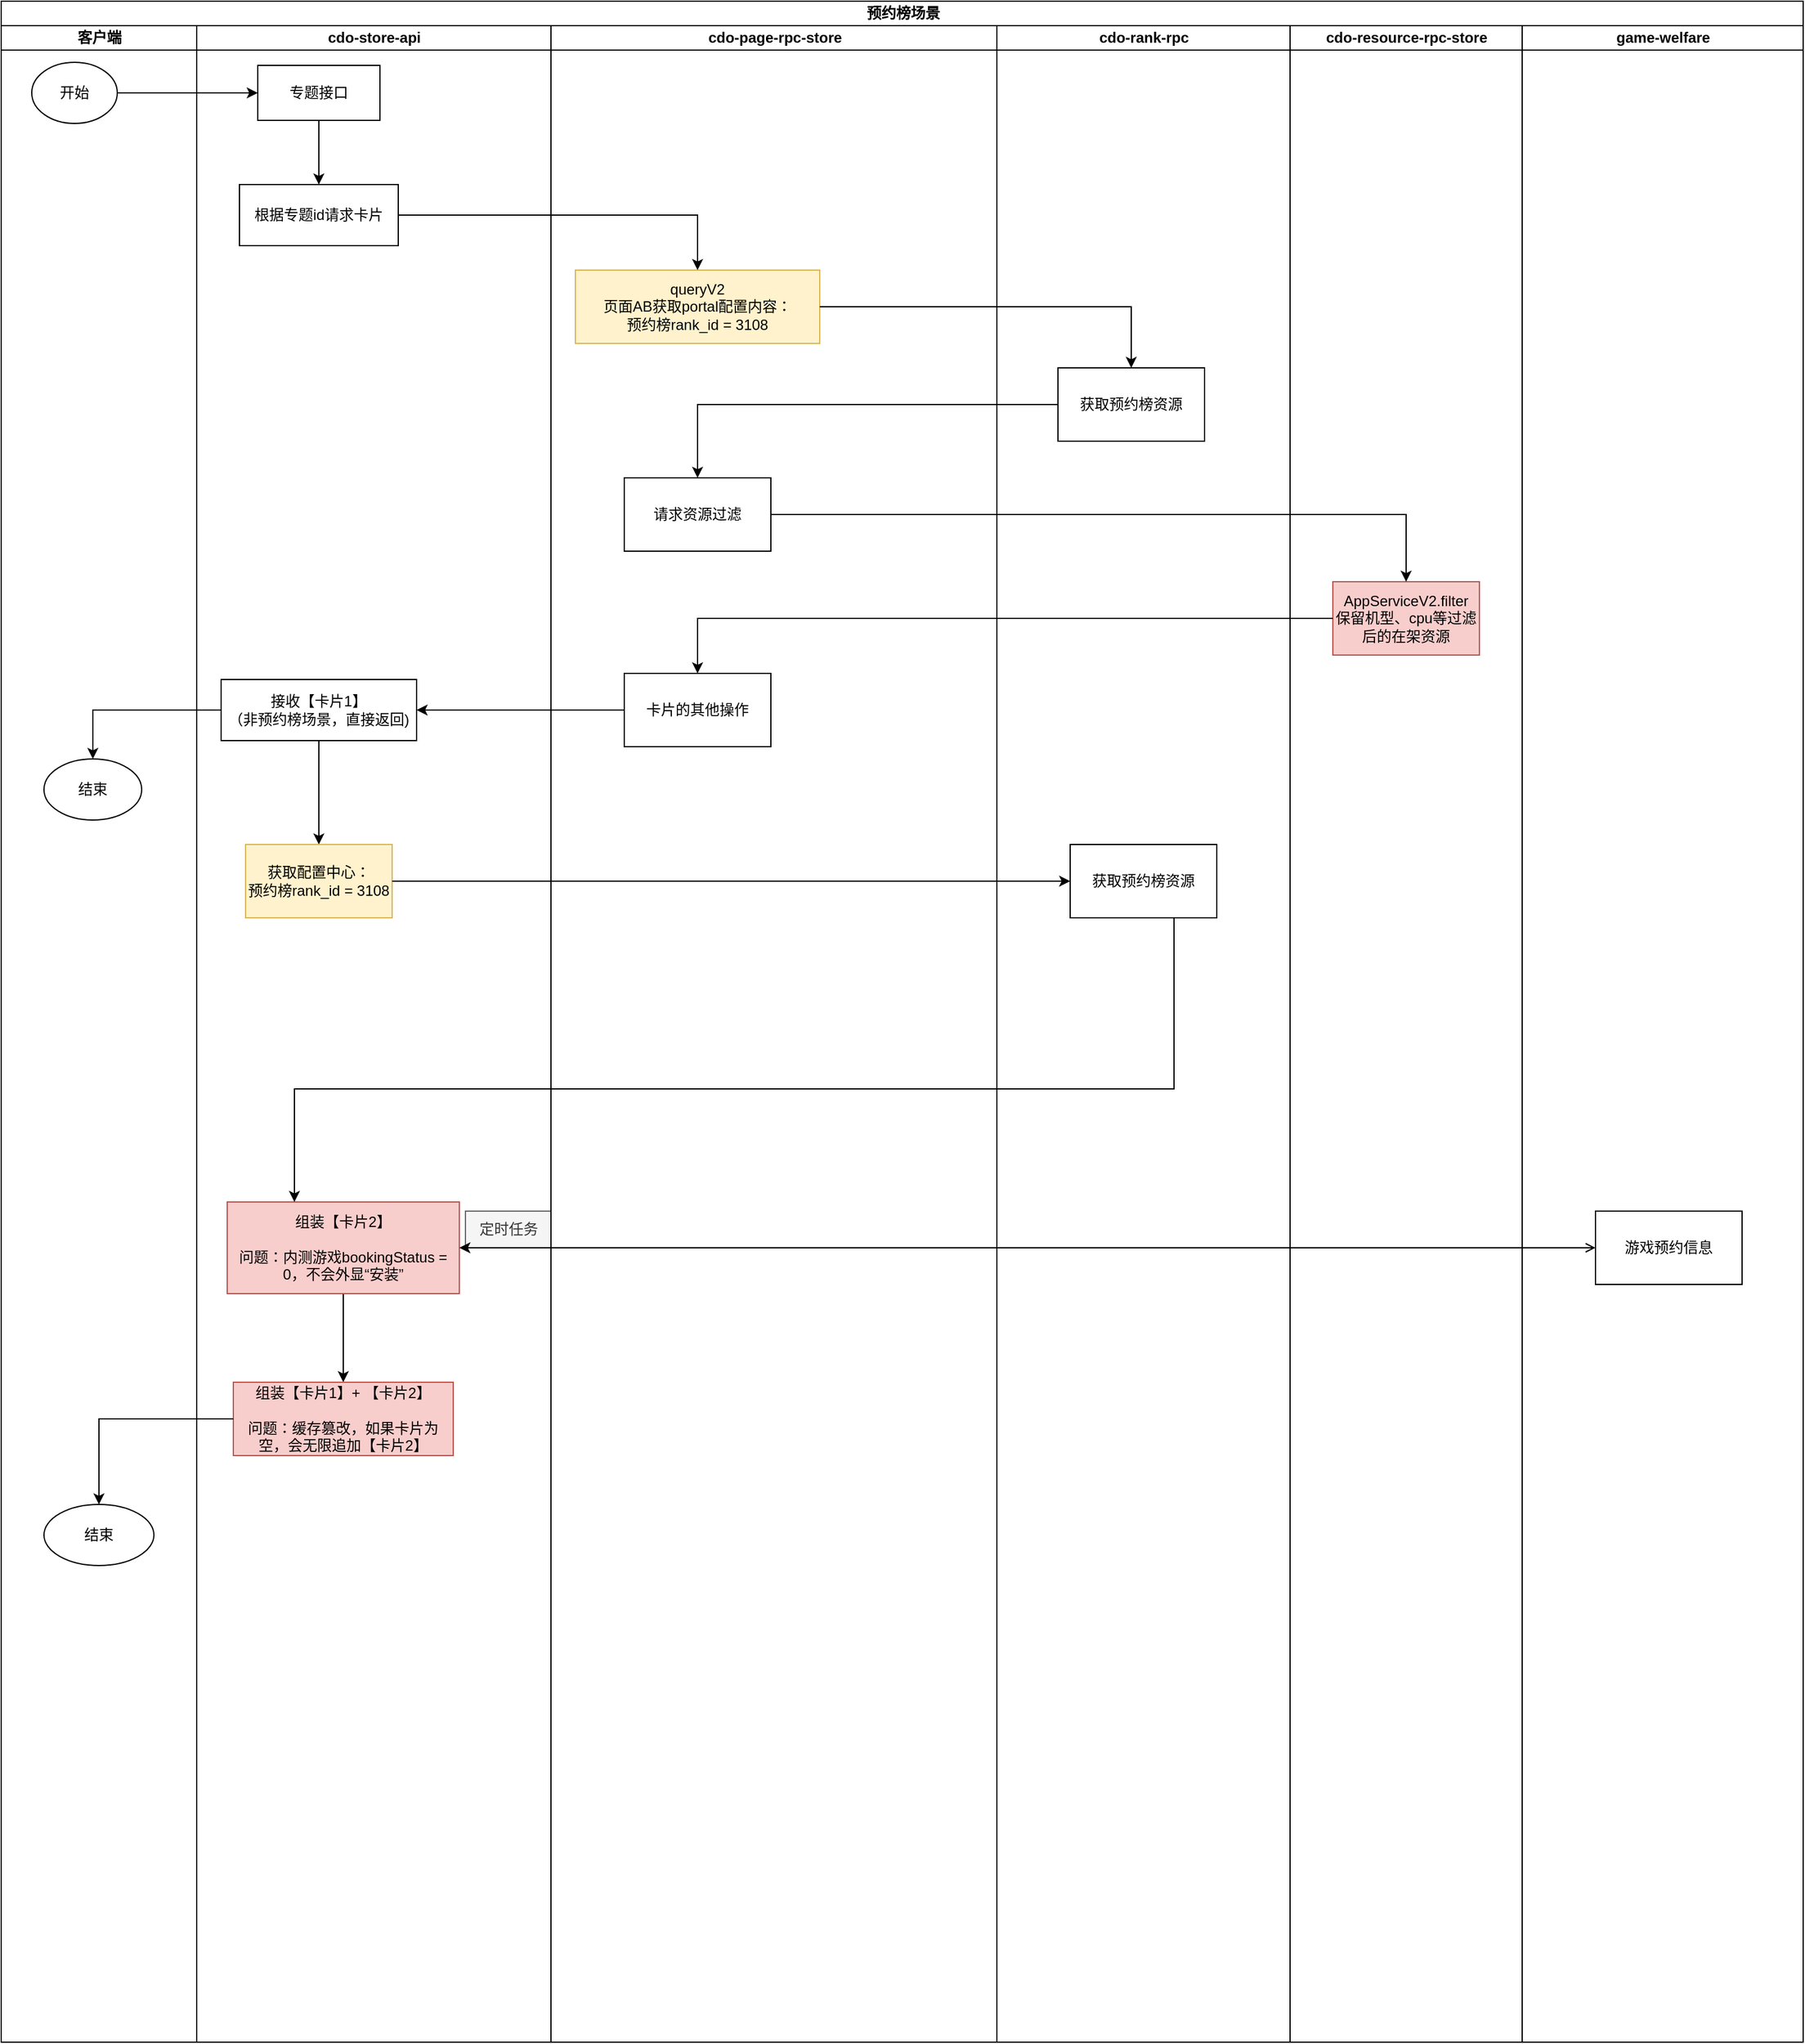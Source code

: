 <mxfile version="24.3.1" type="github">
  <diagram name="第 1 页" id="S-5s4yw2gBzfNdzOF_SS">
    <mxGraphModel dx="1750" dy="903" grid="1" gridSize="10" guides="1" tooltips="1" connect="1" arrows="1" fold="1" page="1" pageScale="1" pageWidth="827" pageHeight="1169" math="0" shadow="0">
      <root>
        <mxCell id="0" />
        <mxCell id="1" parent="0" />
        <mxCell id="6m1_PlZxY0XMyKxD8_Q--10" value="预约榜场景" style="swimlane;childLayout=stackLayout;resizeParent=1;resizeParentMax=0;startSize=20;html=1;" vertex="1" parent="1">
          <mxGeometry x="90" y="50" width="1475" height="1670" as="geometry" />
        </mxCell>
        <mxCell id="6m1_PlZxY0XMyKxD8_Q--11" value="客户端" style="swimlane;startSize=20;html=1;" vertex="1" parent="6m1_PlZxY0XMyKxD8_Q--10">
          <mxGeometry y="20" width="160" height="1650" as="geometry" />
        </mxCell>
        <mxCell id="6m1_PlZxY0XMyKxD8_Q--17" value="开始" style="ellipse;whiteSpace=wrap;html=1;" vertex="1" parent="6m1_PlZxY0XMyKxD8_Q--11">
          <mxGeometry x="25" y="30" width="70" height="50" as="geometry" />
        </mxCell>
        <mxCell id="6m1_PlZxY0XMyKxD8_Q--65" value="结束" style="ellipse;whiteSpace=wrap;html=1;" vertex="1" parent="6m1_PlZxY0XMyKxD8_Q--11">
          <mxGeometry x="35" y="600" width="80" height="50" as="geometry" />
        </mxCell>
        <mxCell id="6m1_PlZxY0XMyKxD8_Q--69" value="结束" style="ellipse;whiteSpace=wrap;html=1;" vertex="1" parent="6m1_PlZxY0XMyKxD8_Q--11">
          <mxGeometry x="35" y="1210" width="90" height="50" as="geometry" />
        </mxCell>
        <mxCell id="6m1_PlZxY0XMyKxD8_Q--12" value="cdo-store-api" style="swimlane;startSize=20;html=1;" vertex="1" parent="6m1_PlZxY0XMyKxD8_Q--10">
          <mxGeometry x="160" y="20" width="290" height="1650" as="geometry" />
        </mxCell>
        <mxCell id="6m1_PlZxY0XMyKxD8_Q--21" value="" style="edgeStyle=orthogonalEdgeStyle;rounded=0;orthogonalLoop=1;jettySize=auto;html=1;" edge="1" parent="6m1_PlZxY0XMyKxD8_Q--12" source="6m1_PlZxY0XMyKxD8_Q--18" target="6m1_PlZxY0XMyKxD8_Q--20">
          <mxGeometry relative="1" as="geometry" />
        </mxCell>
        <mxCell id="6m1_PlZxY0XMyKxD8_Q--18" value="专题接口" style="whiteSpace=wrap;html=1;" vertex="1" parent="6m1_PlZxY0XMyKxD8_Q--12">
          <mxGeometry x="50" y="32.5" width="100" height="45" as="geometry" />
        </mxCell>
        <mxCell id="6m1_PlZxY0XMyKxD8_Q--20" value="根据专题id请求卡片" style="whiteSpace=wrap;html=1;" vertex="1" parent="6m1_PlZxY0XMyKxD8_Q--12">
          <mxGeometry x="35" y="130" width="130" height="50" as="geometry" />
        </mxCell>
        <mxCell id="6m1_PlZxY0XMyKxD8_Q--43" value="" style="edgeStyle=orthogonalEdgeStyle;rounded=0;orthogonalLoop=1;jettySize=auto;html=1;" edge="1" parent="6m1_PlZxY0XMyKxD8_Q--12" source="6m1_PlZxY0XMyKxD8_Q--40" target="6m1_PlZxY0XMyKxD8_Q--42">
          <mxGeometry relative="1" as="geometry" />
        </mxCell>
        <mxCell id="6m1_PlZxY0XMyKxD8_Q--40" value="接收【卡片1】&lt;br&gt;（非预约榜场景，直接返回)" style="whiteSpace=wrap;html=1;" vertex="1" parent="6m1_PlZxY0XMyKxD8_Q--12">
          <mxGeometry x="20" y="535" width="160" height="50" as="geometry" />
        </mxCell>
        <mxCell id="6m1_PlZxY0XMyKxD8_Q--42" value="获取配置中心：&lt;br&gt;预约榜rank_id = 3108" style="whiteSpace=wrap;html=1;fillColor=#fff2cc;strokeColor=#d6b656;" vertex="1" parent="6m1_PlZxY0XMyKxD8_Q--12">
          <mxGeometry x="40" y="670" width="120" height="60" as="geometry" />
        </mxCell>
        <mxCell id="6m1_PlZxY0XMyKxD8_Q--59" value="" style="edgeStyle=orthogonalEdgeStyle;rounded=0;orthogonalLoop=1;jettySize=auto;html=1;" edge="1" parent="6m1_PlZxY0XMyKxD8_Q--12" source="6m1_PlZxY0XMyKxD8_Q--48" target="6m1_PlZxY0XMyKxD8_Q--58">
          <mxGeometry relative="1" as="geometry" />
        </mxCell>
        <mxCell id="6m1_PlZxY0XMyKxD8_Q--48" value="组装【卡片2】&lt;br&gt;&lt;br&gt;&lt;div&gt;问题：内测游戏bookingStatus = 0，不会外显“安装”&lt;/div&gt;" style="whiteSpace=wrap;html=1;fillColor=#f8cecc;strokeColor=#b85450;" vertex="1" parent="6m1_PlZxY0XMyKxD8_Q--12">
          <mxGeometry x="25" y="962.5" width="190" height="75" as="geometry" />
        </mxCell>
        <mxCell id="6m1_PlZxY0XMyKxD8_Q--58" value="组装【卡片1】+ 【卡片2】&lt;br&gt;&lt;br&gt;问题：缓存篡改，如果卡片为空，会无限追加【卡片2】" style="whiteSpace=wrap;html=1;fillColor=#f8cecc;strokeColor=#b85450;" vertex="1" parent="6m1_PlZxY0XMyKxD8_Q--12">
          <mxGeometry x="30" y="1110" width="180" height="60" as="geometry" />
        </mxCell>
        <mxCell id="6m1_PlZxY0XMyKxD8_Q--57" value="定时任务" style="text;html=1;align=center;verticalAlign=middle;resizable=0;points=[];autosize=1;strokeColor=#666666;fillColor=#f5f5f5;fontColor=#333333;" vertex="1" parent="6m1_PlZxY0XMyKxD8_Q--12">
          <mxGeometry x="220" y="970" width="70" height="30" as="geometry" />
        </mxCell>
        <mxCell id="6m1_PlZxY0XMyKxD8_Q--13" value="cdo-page-rpc-store" style="swimlane;startSize=20;html=1;" vertex="1" parent="6m1_PlZxY0XMyKxD8_Q--10">
          <mxGeometry x="450" y="20" width="365" height="1650" as="geometry" />
        </mxCell>
        <mxCell id="6m1_PlZxY0XMyKxD8_Q--22" value="queryV2&lt;br&gt;页面AB获取portal配置内容：&lt;br&gt;预约榜rank_id = 3108" style="whiteSpace=wrap;html=1;fillColor=#fff2cc;strokeColor=#d6b656;" vertex="1" parent="6m1_PlZxY0XMyKxD8_Q--13">
          <mxGeometry x="20" y="200" width="200" height="60" as="geometry" />
        </mxCell>
        <mxCell id="6m1_PlZxY0XMyKxD8_Q--33" value="请求资源过滤" style="whiteSpace=wrap;html=1;" vertex="1" parent="6m1_PlZxY0XMyKxD8_Q--13">
          <mxGeometry x="60" y="370" width="120" height="60" as="geometry" />
        </mxCell>
        <mxCell id="6m1_PlZxY0XMyKxD8_Q--38" value="卡片的其他操作" style="whiteSpace=wrap;html=1;" vertex="1" parent="6m1_PlZxY0XMyKxD8_Q--13">
          <mxGeometry x="60" y="530" width="120" height="60" as="geometry" />
        </mxCell>
        <mxCell id="6m1_PlZxY0XMyKxD8_Q--28" value="cdo-rank-rpc" style="swimlane;startSize=20;html=1;" vertex="1" parent="6m1_PlZxY0XMyKxD8_Q--10">
          <mxGeometry x="815" y="20" width="240" height="1650" as="geometry" />
        </mxCell>
        <mxCell id="6m1_PlZxY0XMyKxD8_Q--29" value="获取预约榜资源" style="whiteSpace=wrap;html=1;" vertex="1" parent="6m1_PlZxY0XMyKxD8_Q--28">
          <mxGeometry x="50" y="280" width="120" height="60" as="geometry" />
        </mxCell>
        <mxCell id="6m1_PlZxY0XMyKxD8_Q--46" value="获取预约榜资源" style="whiteSpace=wrap;html=1;" vertex="1" parent="6m1_PlZxY0XMyKxD8_Q--28">
          <mxGeometry x="60" y="670" width="120" height="60" as="geometry" />
        </mxCell>
        <mxCell id="6m1_PlZxY0XMyKxD8_Q--14" value="cdo-resource-rpc-store" style="swimlane;startSize=20;html=1;" vertex="1" parent="6m1_PlZxY0XMyKxD8_Q--10">
          <mxGeometry x="1055" y="20" width="190" height="1650" as="geometry" />
        </mxCell>
        <mxCell id="6m1_PlZxY0XMyKxD8_Q--36" value="AppServiceV2.filter&lt;br&gt;保留机型、cpu等过滤后的在架资源" style="whiteSpace=wrap;html=1;fillColor=#f8cecc;strokeColor=#b85450;" vertex="1" parent="6m1_PlZxY0XMyKxD8_Q--14">
          <mxGeometry x="35" y="455" width="120" height="60" as="geometry" />
        </mxCell>
        <mxCell id="6m1_PlZxY0XMyKxD8_Q--15" value="game-welfare" style="swimlane;startSize=20;html=1;" vertex="1" parent="6m1_PlZxY0XMyKxD8_Q--10">
          <mxGeometry x="1245" y="20" width="230" height="1650" as="geometry" />
        </mxCell>
        <mxCell id="6m1_PlZxY0XMyKxD8_Q--54" value="游戏预约信息" style="whiteSpace=wrap;html=1;" vertex="1" parent="6m1_PlZxY0XMyKxD8_Q--15">
          <mxGeometry x="60" y="970" width="120" height="60" as="geometry" />
        </mxCell>
        <mxCell id="6m1_PlZxY0XMyKxD8_Q--19" value="" style="edgeStyle=orthogonalEdgeStyle;rounded=0;orthogonalLoop=1;jettySize=auto;html=1;" edge="1" parent="6m1_PlZxY0XMyKxD8_Q--10" source="6m1_PlZxY0XMyKxD8_Q--17" target="6m1_PlZxY0XMyKxD8_Q--18">
          <mxGeometry relative="1" as="geometry" />
        </mxCell>
        <mxCell id="6m1_PlZxY0XMyKxD8_Q--23" value="" style="edgeStyle=orthogonalEdgeStyle;rounded=0;orthogonalLoop=1;jettySize=auto;html=1;" edge="1" parent="6m1_PlZxY0XMyKxD8_Q--10" source="6m1_PlZxY0XMyKxD8_Q--20" target="6m1_PlZxY0XMyKxD8_Q--22">
          <mxGeometry relative="1" as="geometry" />
        </mxCell>
        <mxCell id="6m1_PlZxY0XMyKxD8_Q--30" value="" style="edgeStyle=orthogonalEdgeStyle;rounded=0;orthogonalLoop=1;jettySize=auto;html=1;" edge="1" parent="6m1_PlZxY0XMyKxD8_Q--10" source="6m1_PlZxY0XMyKxD8_Q--22" target="6m1_PlZxY0XMyKxD8_Q--29">
          <mxGeometry relative="1" as="geometry" />
        </mxCell>
        <mxCell id="6m1_PlZxY0XMyKxD8_Q--35" style="edgeStyle=orthogonalEdgeStyle;rounded=0;orthogonalLoop=1;jettySize=auto;html=1;entryX=0.5;entryY=0;entryDx=0;entryDy=0;" edge="1" parent="6m1_PlZxY0XMyKxD8_Q--10" source="6m1_PlZxY0XMyKxD8_Q--29" target="6m1_PlZxY0XMyKxD8_Q--33">
          <mxGeometry relative="1" as="geometry" />
        </mxCell>
        <mxCell id="6m1_PlZxY0XMyKxD8_Q--37" value="" style="edgeStyle=orthogonalEdgeStyle;rounded=0;orthogonalLoop=1;jettySize=auto;html=1;" edge="1" parent="6m1_PlZxY0XMyKxD8_Q--10" source="6m1_PlZxY0XMyKxD8_Q--33" target="6m1_PlZxY0XMyKxD8_Q--36">
          <mxGeometry relative="1" as="geometry" />
        </mxCell>
        <mxCell id="6m1_PlZxY0XMyKxD8_Q--39" value="" style="edgeStyle=orthogonalEdgeStyle;rounded=0;orthogonalLoop=1;jettySize=auto;html=1;" edge="1" parent="6m1_PlZxY0XMyKxD8_Q--10" source="6m1_PlZxY0XMyKxD8_Q--36" target="6m1_PlZxY0XMyKxD8_Q--38">
          <mxGeometry relative="1" as="geometry" />
        </mxCell>
        <mxCell id="6m1_PlZxY0XMyKxD8_Q--41" value="" style="edgeStyle=orthogonalEdgeStyle;rounded=0;orthogonalLoop=1;jettySize=auto;html=1;" edge="1" parent="6m1_PlZxY0XMyKxD8_Q--10" source="6m1_PlZxY0XMyKxD8_Q--38" target="6m1_PlZxY0XMyKxD8_Q--40">
          <mxGeometry relative="1" as="geometry" />
        </mxCell>
        <mxCell id="6m1_PlZxY0XMyKxD8_Q--47" value="" style="edgeStyle=orthogonalEdgeStyle;rounded=0;orthogonalLoop=1;jettySize=auto;html=1;" edge="1" parent="6m1_PlZxY0XMyKxD8_Q--10" source="6m1_PlZxY0XMyKxD8_Q--42" target="6m1_PlZxY0XMyKxD8_Q--46">
          <mxGeometry relative="1" as="geometry" />
        </mxCell>
        <mxCell id="6m1_PlZxY0XMyKxD8_Q--49" value="" style="edgeStyle=orthogonalEdgeStyle;rounded=0;orthogonalLoop=1;jettySize=auto;html=1;" edge="1" parent="6m1_PlZxY0XMyKxD8_Q--10" source="6m1_PlZxY0XMyKxD8_Q--46" target="6m1_PlZxY0XMyKxD8_Q--48">
          <mxGeometry relative="1" as="geometry">
            <Array as="points">
              <mxPoint x="960" y="720" />
              <mxPoint x="960" y="890" />
              <mxPoint x="240" y="890" />
            </Array>
          </mxGeometry>
        </mxCell>
        <mxCell id="6m1_PlZxY0XMyKxD8_Q--56" style="edgeStyle=orthogonalEdgeStyle;rounded=0;orthogonalLoop=1;jettySize=auto;html=1;entryX=1;entryY=0.5;entryDx=0;entryDy=0;startArrow=open;startFill=0;" edge="1" parent="6m1_PlZxY0XMyKxD8_Q--10" source="6m1_PlZxY0XMyKxD8_Q--54" target="6m1_PlZxY0XMyKxD8_Q--48">
          <mxGeometry relative="1" as="geometry" />
        </mxCell>
        <mxCell id="6m1_PlZxY0XMyKxD8_Q--66" value="" style="edgeStyle=orthogonalEdgeStyle;rounded=0;orthogonalLoop=1;jettySize=auto;html=1;" edge="1" parent="6m1_PlZxY0XMyKxD8_Q--10" source="6m1_PlZxY0XMyKxD8_Q--40" target="6m1_PlZxY0XMyKxD8_Q--65">
          <mxGeometry relative="1" as="geometry" />
        </mxCell>
        <mxCell id="6m1_PlZxY0XMyKxD8_Q--70" value="" style="edgeStyle=orthogonalEdgeStyle;rounded=0;orthogonalLoop=1;jettySize=auto;html=1;" edge="1" parent="6m1_PlZxY0XMyKxD8_Q--10" source="6m1_PlZxY0XMyKxD8_Q--58" target="6m1_PlZxY0XMyKxD8_Q--69">
          <mxGeometry relative="1" as="geometry" />
        </mxCell>
      </root>
    </mxGraphModel>
  </diagram>
</mxfile>
